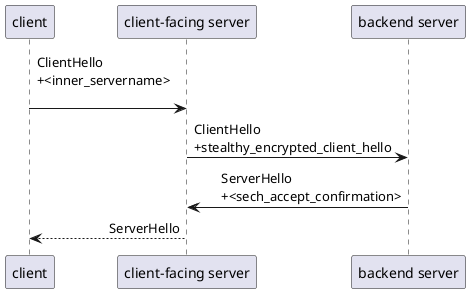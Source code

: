 @startuml
participant c as "client"
participant cfs as "client-facing server"
participant bs as "backend server"

skinparam SequenceMessageAlign direction

c -> cfs: ClientHello\n+<inner_servername>\n
cfs -> bs: ClientHello\n+stealthy_encrypted_client_hello
bs -> cfs: ServerHello\n+<sech_accept_confirmation>
cfs --> c: ServerHello
@enduml


